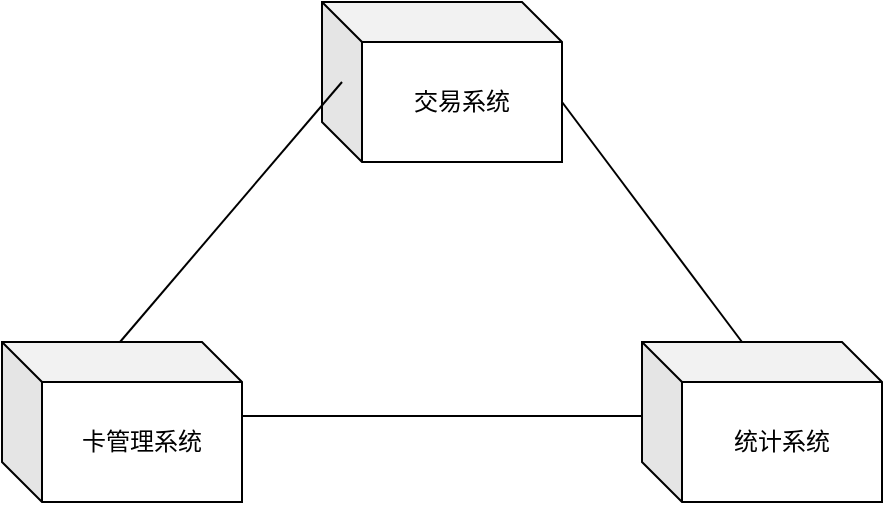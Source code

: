 <mxfile version="13.8.1" type="github"><diagram name="Page-1" id="c4acf3e9-155e-7222-9cf6-157b1a14988f"><mxGraphModel dx="1102" dy="592" grid="1" gridSize="10" guides="1" tooltips="1" connect="1" arrows="1" fold="1" page="1" pageScale="1" pageWidth="850" pageHeight="1100" background="#ffffff" math="0" shadow="0"><root><mxCell id="0"/><mxCell id="1" parent="0"/><mxCell id="BU-p0SBEV7-orNtA-VR0-21" value="卡管理系统" style="shape=cube;whiteSpace=wrap;html=1;boundedLbl=1;backgroundOutline=1;darkOpacity=0.05;darkOpacity2=0.1;labelBackgroundColor=none;" parent="1" vertex="1"><mxGeometry x="200" y="320" width="120" height="80" as="geometry"/></mxCell><mxCell id="BU-p0SBEV7-orNtA-VR0-22" value="交易系统&lt;br&gt;" style="shape=cube;whiteSpace=wrap;html=1;boundedLbl=1;backgroundOutline=1;darkOpacity=0.05;darkOpacity2=0.1;labelBackgroundColor=none;" parent="1" vertex="1"><mxGeometry x="360" y="150" width="120" height="80" as="geometry"/></mxCell><mxCell id="BU-p0SBEV7-orNtA-VR0-23" value="统计系统" style="shape=cube;whiteSpace=wrap;html=1;boundedLbl=1;backgroundOutline=1;darkOpacity=0.05;darkOpacity2=0.1;labelBackgroundColor=none;" parent="1" vertex="1"><mxGeometry x="520" y="320" width="120" height="80" as="geometry"/></mxCell><mxCell id="BU-p0SBEV7-orNtA-VR0-26" value="" style="endArrow=none;html=1;fontColor=#000000;" parent="1" edge="1"><mxGeometry width="50" height="50" relative="1" as="geometry"><mxPoint x="320" y="357" as="sourcePoint"/><mxPoint x="520" y="357" as="targetPoint"/></mxGeometry></mxCell><mxCell id="BU-p0SBEV7-orNtA-VR0-27" value="" style="endArrow=none;html=1;fontColor=#000000;" parent="1" edge="1"><mxGeometry width="50" height="50" relative="1" as="geometry"><mxPoint x="259" y="320" as="sourcePoint"/><mxPoint x="370" y="190" as="targetPoint"/></mxGeometry></mxCell><mxCell id="BU-p0SBEV7-orNtA-VR0-28" value="" style="endArrow=none;html=1;fontColor=#000000;entryX=0;entryY=0;entryDx=50;entryDy=0;entryPerimeter=0;exitX=0;exitY=0;exitDx=120;exitDy=50;exitPerimeter=0;" parent="1" source="BU-p0SBEV7-orNtA-VR0-22" target="BU-p0SBEV7-orNtA-VR0-23" edge="1"><mxGeometry width="50" height="50" relative="1" as="geometry"><mxPoint x="480" y="200" as="sourcePoint"/><mxPoint x="530" y="150" as="targetPoint"/></mxGeometry></mxCell></root></mxGraphModel></diagram></mxfile>